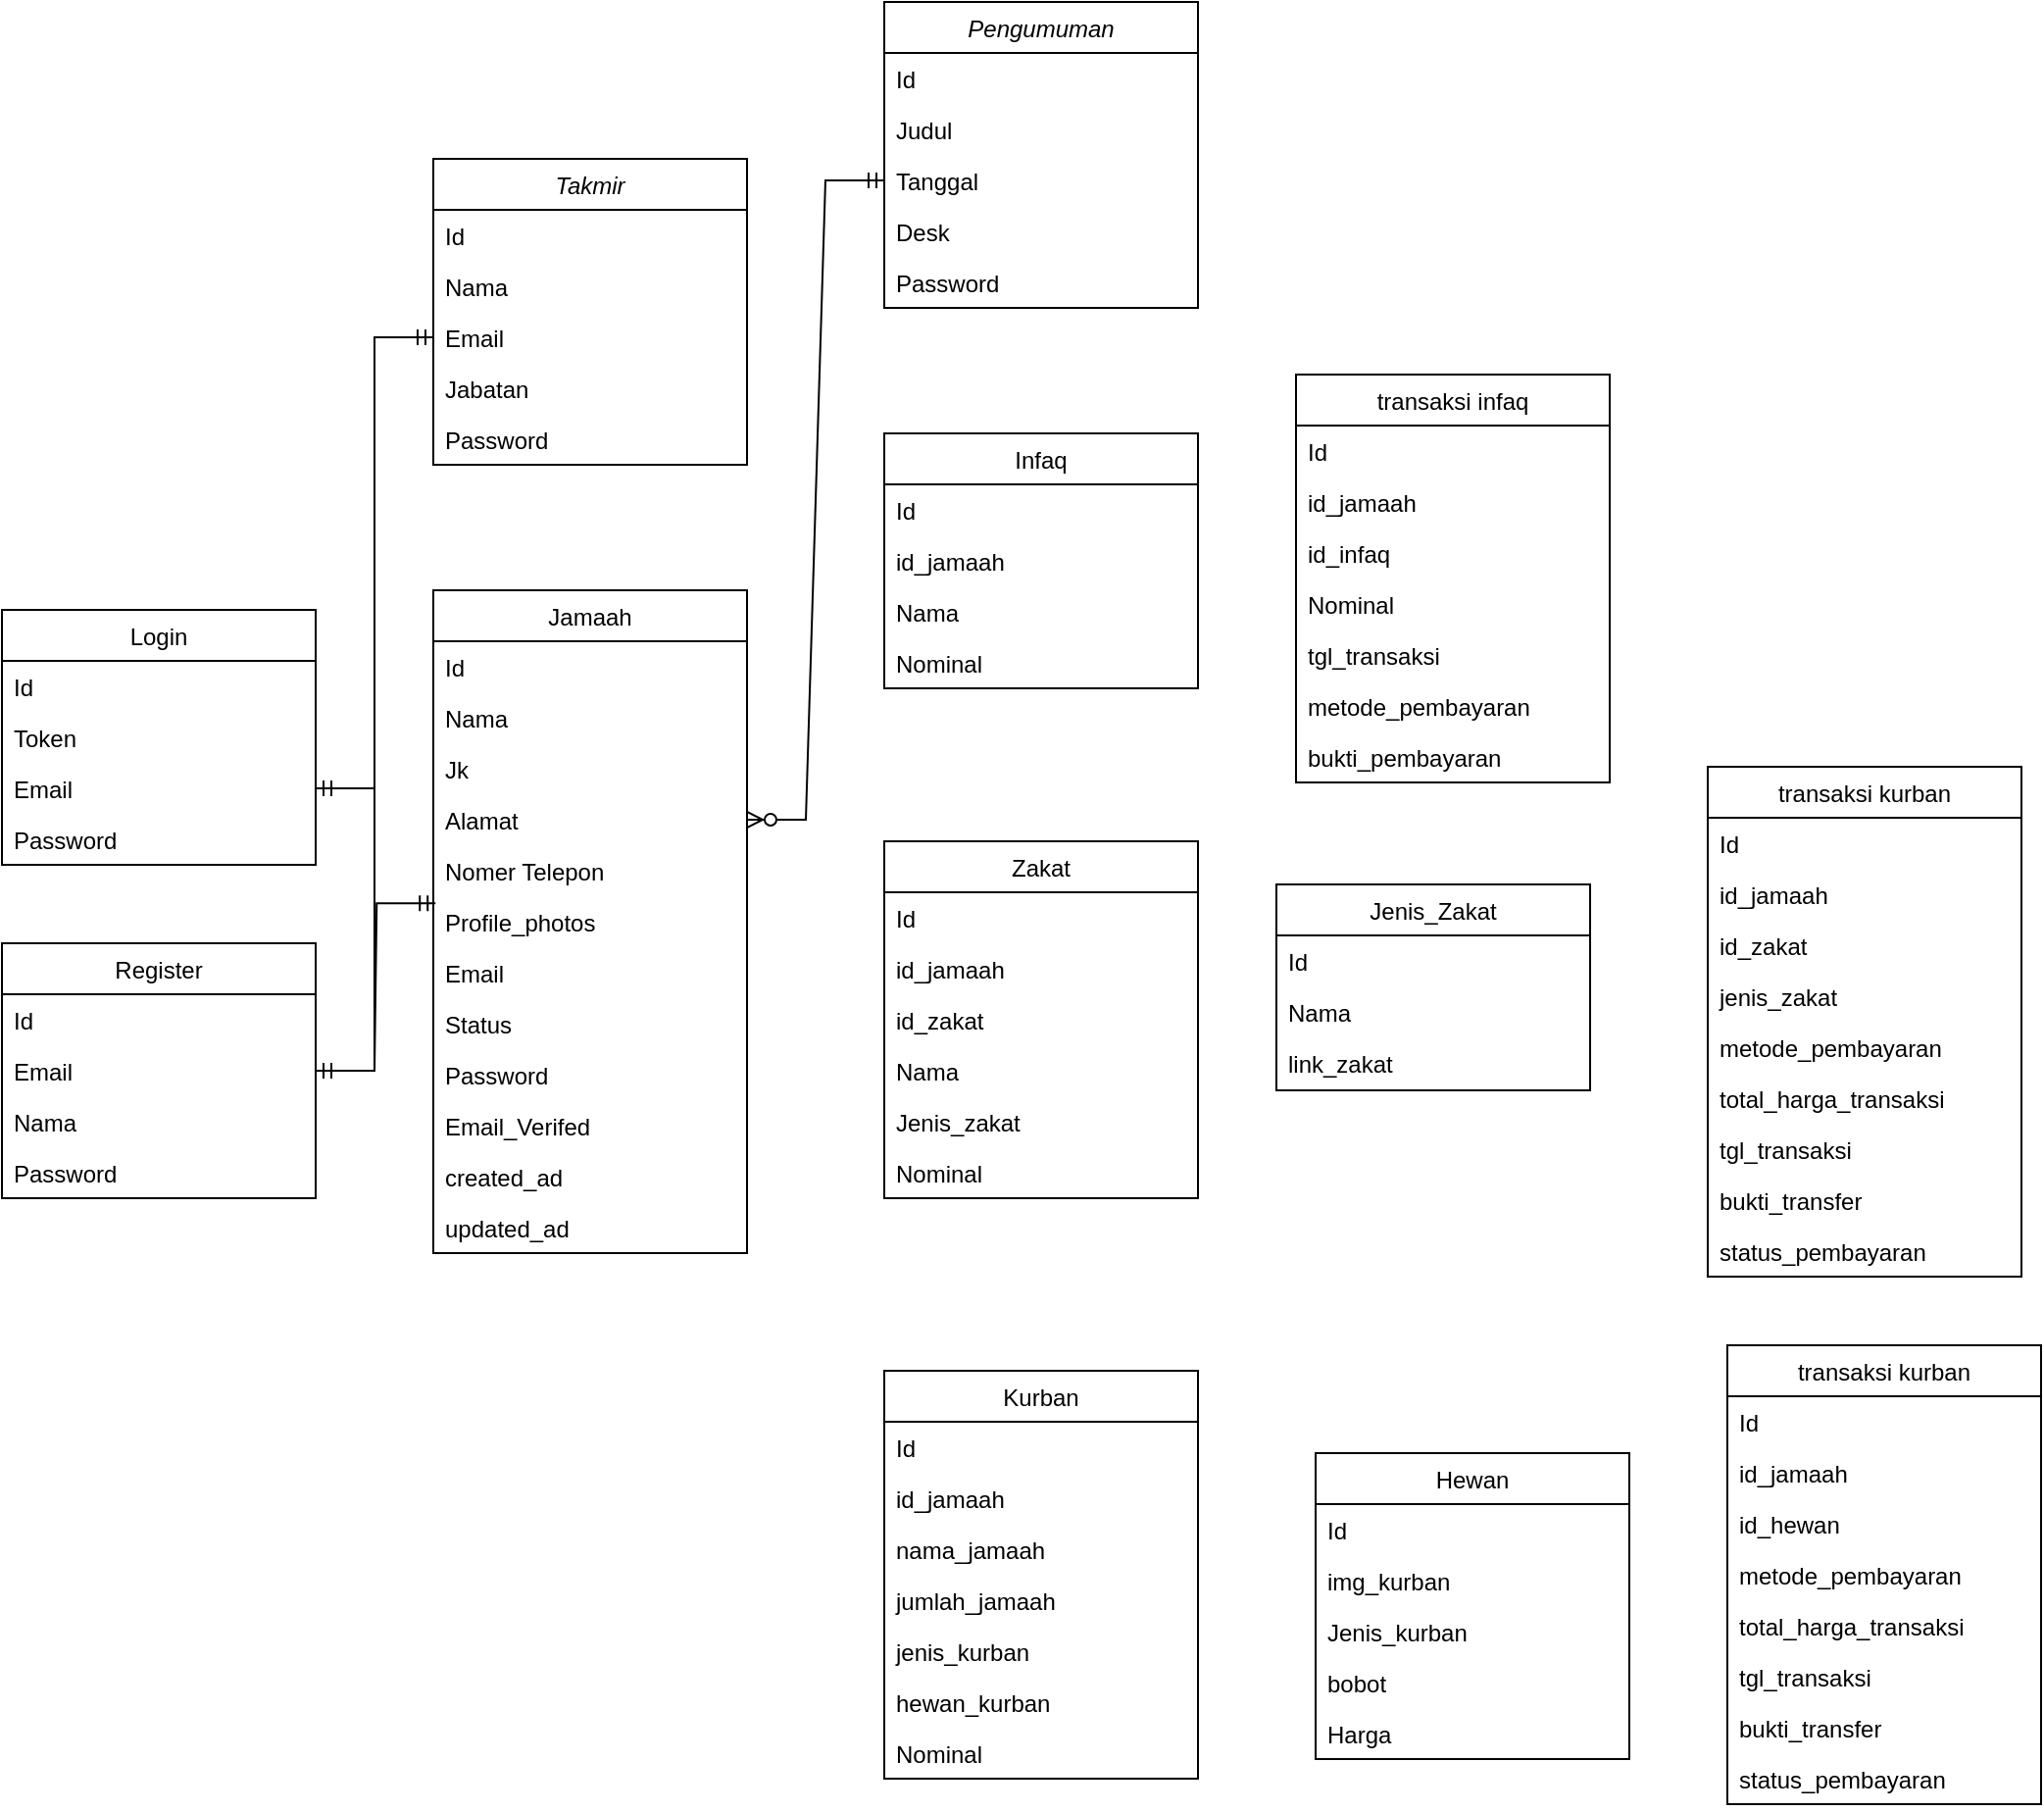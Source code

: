 <mxfile version="22.1.3" type="github">
  <diagram id="C5RBs43oDa-KdzZeNtuy" name="Page-1">
    <mxGraphModel dx="1134" dy="1789" grid="1" gridSize="10" guides="1" tooltips="1" connect="1" arrows="1" fold="1" page="1" pageScale="1" pageWidth="827" pageHeight="1169" math="0" shadow="0">
      <root>
        <mxCell id="WIyWlLk6GJQsqaUBKTNV-0" />
        <mxCell id="WIyWlLk6GJQsqaUBKTNV-1" parent="WIyWlLk6GJQsqaUBKTNV-0" />
        <mxCell id="zkfFHV4jXpPFQw0GAbJ--0" value="Takmir" style="swimlane;fontStyle=2;align=center;verticalAlign=top;childLayout=stackLayout;horizontal=1;startSize=26;horizontalStack=0;resizeParent=1;resizeLast=0;collapsible=1;marginBottom=0;rounded=0;shadow=0;strokeWidth=1;" parent="WIyWlLk6GJQsqaUBKTNV-1" vertex="1">
          <mxGeometry x="250" y="-20" width="160" height="156" as="geometry">
            <mxRectangle x="230" y="140" width="160" height="26" as="alternateBounds" />
          </mxGeometry>
        </mxCell>
        <mxCell id="zkfFHV4jXpPFQw0GAbJ--1" value="Id" style="text;align=left;verticalAlign=top;spacingLeft=4;spacingRight=4;overflow=hidden;rotatable=0;points=[[0,0.5],[1,0.5]];portConstraint=eastwest;" parent="zkfFHV4jXpPFQw0GAbJ--0" vertex="1">
          <mxGeometry y="26" width="160" height="26" as="geometry" />
        </mxCell>
        <mxCell id="zkfFHV4jXpPFQw0GAbJ--2" value="Nama" style="text;align=left;verticalAlign=top;spacingLeft=4;spacingRight=4;overflow=hidden;rotatable=0;points=[[0,0.5],[1,0.5]];portConstraint=eastwest;rounded=0;shadow=0;html=0;" parent="zkfFHV4jXpPFQw0GAbJ--0" vertex="1">
          <mxGeometry y="52" width="160" height="26" as="geometry" />
        </mxCell>
        <mxCell id="zkfFHV4jXpPFQw0GAbJ--3" value="Email" style="text;align=left;verticalAlign=top;spacingLeft=4;spacingRight=4;overflow=hidden;rotatable=0;points=[[0,0.5],[1,0.5]];portConstraint=eastwest;rounded=0;shadow=0;html=0;" parent="zkfFHV4jXpPFQw0GAbJ--0" vertex="1">
          <mxGeometry y="78" width="160" height="26" as="geometry" />
        </mxCell>
        <mxCell id="IEiUYzsJr4Xphvoh2t9h-0" value="Jabatan" style="text;align=left;verticalAlign=top;spacingLeft=4;spacingRight=4;overflow=hidden;rotatable=0;points=[[0,0.5],[1,0.5]];portConstraint=eastwest;rounded=0;shadow=0;html=0;" parent="zkfFHV4jXpPFQw0GAbJ--0" vertex="1">
          <mxGeometry y="104" width="160" height="26" as="geometry" />
        </mxCell>
        <mxCell id="IEiUYzsJr4Xphvoh2t9h-4" value="Password" style="text;align=left;verticalAlign=top;spacingLeft=4;spacingRight=4;overflow=hidden;rotatable=0;points=[[0,0.5],[1,0.5]];portConstraint=eastwest;rounded=0;shadow=0;html=0;" parent="zkfFHV4jXpPFQw0GAbJ--0" vertex="1">
          <mxGeometry y="130" width="160" height="26" as="geometry" />
        </mxCell>
        <mxCell id="zkfFHV4jXpPFQw0GAbJ--6" value="Jamaah" style="swimlane;fontStyle=0;align=center;verticalAlign=top;childLayout=stackLayout;horizontal=1;startSize=26;horizontalStack=0;resizeParent=1;resizeLast=0;collapsible=1;marginBottom=0;rounded=0;shadow=0;strokeWidth=1;" parent="WIyWlLk6GJQsqaUBKTNV-1" vertex="1">
          <mxGeometry x="250" y="200" width="160" height="338" as="geometry">
            <mxRectangle x="130" y="380" width="160" height="26" as="alternateBounds" />
          </mxGeometry>
        </mxCell>
        <mxCell id="zkfFHV4jXpPFQw0GAbJ--7" value="Id" style="text;align=left;verticalAlign=top;spacingLeft=4;spacingRight=4;overflow=hidden;rotatable=0;points=[[0,0.5],[1,0.5]];portConstraint=eastwest;" parent="zkfFHV4jXpPFQw0GAbJ--6" vertex="1">
          <mxGeometry y="26" width="160" height="26" as="geometry" />
        </mxCell>
        <mxCell id="zkfFHV4jXpPFQw0GAbJ--8" value="Nama" style="text;align=left;verticalAlign=top;spacingLeft=4;spacingRight=4;overflow=hidden;rotatable=0;points=[[0,0.5],[1,0.5]];portConstraint=eastwest;rounded=0;shadow=0;html=0;" parent="zkfFHV4jXpPFQw0GAbJ--6" vertex="1">
          <mxGeometry y="52" width="160" height="26" as="geometry" />
        </mxCell>
        <mxCell id="zkfFHV4jXpPFQw0GAbJ--11" value="Jk" style="text;align=left;verticalAlign=top;spacingLeft=4;spacingRight=4;overflow=hidden;rotatable=0;points=[[0,0.5],[1,0.5]];portConstraint=eastwest;" parent="zkfFHV4jXpPFQw0GAbJ--6" vertex="1">
          <mxGeometry y="78" width="160" height="26" as="geometry" />
        </mxCell>
        <mxCell id="IEiUYzsJr4Xphvoh2t9h-1" value="Alamat" style="text;align=left;verticalAlign=top;spacingLeft=4;spacingRight=4;overflow=hidden;rotatable=0;points=[[0,0.5],[1,0.5]];portConstraint=eastwest;" parent="zkfFHV4jXpPFQw0GAbJ--6" vertex="1">
          <mxGeometry y="104" width="160" height="26" as="geometry" />
        </mxCell>
        <mxCell id="IEiUYzsJr4Xphvoh2t9h-5" value="Nomer Telepon" style="text;align=left;verticalAlign=top;spacingLeft=4;spacingRight=4;overflow=hidden;rotatable=0;points=[[0,0.5],[1,0.5]];portConstraint=eastwest;" parent="zkfFHV4jXpPFQw0GAbJ--6" vertex="1">
          <mxGeometry y="130" width="160" height="26" as="geometry" />
        </mxCell>
        <mxCell id="IEiUYzsJr4Xphvoh2t9h-25" value="Profile_photos" style="text;align=left;verticalAlign=top;spacingLeft=4;spacingRight=4;overflow=hidden;rotatable=0;points=[[0,0.5],[1,0.5]];portConstraint=eastwest;" parent="zkfFHV4jXpPFQw0GAbJ--6" vertex="1">
          <mxGeometry y="156" width="160" height="26" as="geometry" />
        </mxCell>
        <mxCell id="IEiUYzsJr4Xphvoh2t9h-2" value="Email" style="text;align=left;verticalAlign=top;spacingLeft=4;spacingRight=4;overflow=hidden;rotatable=0;points=[[0,0.5],[1,0.5]];portConstraint=eastwest;" parent="zkfFHV4jXpPFQw0GAbJ--6" vertex="1">
          <mxGeometry y="182" width="160" height="26" as="geometry" />
        </mxCell>
        <mxCell id="IEiUYzsJr4Xphvoh2t9h-26" value="Status" style="text;align=left;verticalAlign=top;spacingLeft=4;spacingRight=4;overflow=hidden;rotatable=0;points=[[0,0.5],[1,0.5]];portConstraint=eastwest;" parent="zkfFHV4jXpPFQw0GAbJ--6" vertex="1">
          <mxGeometry y="208" width="160" height="26" as="geometry" />
        </mxCell>
        <mxCell id="IEiUYzsJr4Xphvoh2t9h-3" value="Password" style="text;align=left;verticalAlign=top;spacingLeft=4;spacingRight=4;overflow=hidden;rotatable=0;points=[[0,0.5],[1,0.5]];portConstraint=eastwest;" parent="zkfFHV4jXpPFQw0GAbJ--6" vertex="1">
          <mxGeometry y="234" width="160" height="26" as="geometry" />
        </mxCell>
        <mxCell id="IEiUYzsJr4Xphvoh2t9h-27" value="Email_Verifed" style="text;align=left;verticalAlign=top;spacingLeft=4;spacingRight=4;overflow=hidden;rotatable=0;points=[[0,0.5],[1,0.5]];portConstraint=eastwest;" parent="zkfFHV4jXpPFQw0GAbJ--6" vertex="1">
          <mxGeometry y="260" width="160" height="26" as="geometry" />
        </mxCell>
        <mxCell id="IEiUYzsJr4Xphvoh2t9h-24" value="created_ad" style="text;align=left;verticalAlign=top;spacingLeft=4;spacingRight=4;overflow=hidden;rotatable=0;points=[[0,0.5],[1,0.5]];portConstraint=eastwest;" parent="zkfFHV4jXpPFQw0GAbJ--6" vertex="1">
          <mxGeometry y="286" width="160" height="26" as="geometry" />
        </mxCell>
        <mxCell id="IEiUYzsJr4Xphvoh2t9h-23" value="updated_ad" style="text;align=left;verticalAlign=top;spacingLeft=4;spacingRight=4;overflow=hidden;rotatable=0;points=[[0,0.5],[1,0.5]];portConstraint=eastwest;" parent="zkfFHV4jXpPFQw0GAbJ--6" vertex="1">
          <mxGeometry y="312" width="160" height="26" as="geometry" />
        </mxCell>
        <mxCell id="zkfFHV4jXpPFQw0GAbJ--13" value="Infaq" style="swimlane;fontStyle=0;align=center;verticalAlign=top;childLayout=stackLayout;horizontal=1;startSize=26;horizontalStack=0;resizeParent=1;resizeLast=0;collapsible=1;marginBottom=0;rounded=0;shadow=0;strokeWidth=1;" parent="WIyWlLk6GJQsqaUBKTNV-1" vertex="1">
          <mxGeometry x="480" y="120" width="160" height="130" as="geometry">
            <mxRectangle x="340" y="380" width="170" height="26" as="alternateBounds" />
          </mxGeometry>
        </mxCell>
        <mxCell id="zkfFHV4jXpPFQw0GAbJ--14" value="Id" style="text;align=left;verticalAlign=top;spacingLeft=4;spacingRight=4;overflow=hidden;rotatable=0;points=[[0,0.5],[1,0.5]];portConstraint=eastwest;" parent="zkfFHV4jXpPFQw0GAbJ--13" vertex="1">
          <mxGeometry y="26" width="160" height="26" as="geometry" />
        </mxCell>
        <mxCell id="IEiUYzsJr4Xphvoh2t9h-9" value="id_jamaah" style="text;align=left;verticalAlign=top;spacingLeft=4;spacingRight=4;overflow=hidden;rotatable=0;points=[[0,0.5],[1,0.5]];portConstraint=eastwest;" parent="zkfFHV4jXpPFQw0GAbJ--13" vertex="1">
          <mxGeometry y="52" width="160" height="26" as="geometry" />
        </mxCell>
        <mxCell id="IEiUYzsJr4Xphvoh2t9h-7" value="Nama" style="text;align=left;verticalAlign=top;spacingLeft=4;spacingRight=4;overflow=hidden;rotatable=0;points=[[0,0.5],[1,0.5]];portConstraint=eastwest;" parent="zkfFHV4jXpPFQw0GAbJ--13" vertex="1">
          <mxGeometry y="78" width="160" height="26" as="geometry" />
        </mxCell>
        <mxCell id="IEiUYzsJr4Xphvoh2t9h-8" value="Nominal" style="text;align=left;verticalAlign=top;spacingLeft=4;spacingRight=4;overflow=hidden;rotatable=0;points=[[0,0.5],[1,0.5]];portConstraint=eastwest;" parent="zkfFHV4jXpPFQw0GAbJ--13" vertex="1">
          <mxGeometry y="104" width="160" height="26" as="geometry" />
        </mxCell>
        <mxCell id="IEiUYzsJr4Xphvoh2t9h-10" value="Zakat" style="swimlane;fontStyle=0;align=center;verticalAlign=top;childLayout=stackLayout;horizontal=1;startSize=26;horizontalStack=0;resizeParent=1;resizeLast=0;collapsible=1;marginBottom=0;rounded=0;shadow=0;strokeWidth=1;" parent="WIyWlLk6GJQsqaUBKTNV-1" vertex="1">
          <mxGeometry x="480" y="328" width="160" height="182" as="geometry">
            <mxRectangle x="340" y="380" width="170" height="26" as="alternateBounds" />
          </mxGeometry>
        </mxCell>
        <mxCell id="IEiUYzsJr4Xphvoh2t9h-11" value="Id" style="text;align=left;verticalAlign=top;spacingLeft=4;spacingRight=4;overflow=hidden;rotatable=0;points=[[0,0.5],[1,0.5]];portConstraint=eastwest;" parent="IEiUYzsJr4Xphvoh2t9h-10" vertex="1">
          <mxGeometry y="26" width="160" height="26" as="geometry" />
        </mxCell>
        <mxCell id="IEiUYzsJr4Xphvoh2t9h-12" value="id_jamaah" style="text;align=left;verticalAlign=top;spacingLeft=4;spacingRight=4;overflow=hidden;rotatable=0;points=[[0,0.5],[1,0.5]];portConstraint=eastwest;" parent="IEiUYzsJr4Xphvoh2t9h-10" vertex="1">
          <mxGeometry y="52" width="160" height="26" as="geometry" />
        </mxCell>
        <mxCell id="IEiUYzsJr4Xphvoh2t9h-15" value="id_zakat" style="text;align=left;verticalAlign=top;spacingLeft=4;spacingRight=4;overflow=hidden;rotatable=0;points=[[0,0.5],[1,0.5]];portConstraint=eastwest;" parent="IEiUYzsJr4Xphvoh2t9h-10" vertex="1">
          <mxGeometry y="78" width="160" height="26" as="geometry" />
        </mxCell>
        <mxCell id="IEiUYzsJr4Xphvoh2t9h-13" value="Nama" style="text;align=left;verticalAlign=top;spacingLeft=4;spacingRight=4;overflow=hidden;rotatable=0;points=[[0,0.5],[1,0.5]];portConstraint=eastwest;" parent="IEiUYzsJr4Xphvoh2t9h-10" vertex="1">
          <mxGeometry y="104" width="160" height="26" as="geometry" />
        </mxCell>
        <mxCell id="IEiUYzsJr4Xphvoh2t9h-16" value="Jenis_zakat" style="text;align=left;verticalAlign=top;spacingLeft=4;spacingRight=4;overflow=hidden;rotatable=0;points=[[0,0.5],[1,0.5]];portConstraint=eastwest;" parent="IEiUYzsJr4Xphvoh2t9h-10" vertex="1">
          <mxGeometry y="130" width="160" height="26" as="geometry" />
        </mxCell>
        <mxCell id="IEiUYzsJr4Xphvoh2t9h-14" value="Nominal" style="text;align=left;verticalAlign=top;spacingLeft=4;spacingRight=4;overflow=hidden;rotatable=0;points=[[0,0.5],[1,0.5]];portConstraint=eastwest;" parent="IEiUYzsJr4Xphvoh2t9h-10" vertex="1">
          <mxGeometry y="156" width="160" height="26" as="geometry" />
        </mxCell>
        <mxCell id="IEiUYzsJr4Xphvoh2t9h-17" value="Login" style="swimlane;fontStyle=0;align=center;verticalAlign=top;childLayout=stackLayout;horizontal=1;startSize=26;horizontalStack=0;resizeParent=1;resizeLast=0;collapsible=1;marginBottom=0;rounded=0;shadow=0;strokeWidth=1;" parent="WIyWlLk6GJQsqaUBKTNV-1" vertex="1">
          <mxGeometry x="30" y="210" width="160" height="130" as="geometry">
            <mxRectangle x="340" y="380" width="170" height="26" as="alternateBounds" />
          </mxGeometry>
        </mxCell>
        <mxCell id="IEiUYzsJr4Xphvoh2t9h-18" value="Id" style="text;align=left;verticalAlign=top;spacingLeft=4;spacingRight=4;overflow=hidden;rotatable=0;points=[[0,0.5],[1,0.5]];portConstraint=eastwest;" parent="IEiUYzsJr4Xphvoh2t9h-17" vertex="1">
          <mxGeometry y="26" width="160" height="26" as="geometry" />
        </mxCell>
        <mxCell id="IEiUYzsJr4Xphvoh2t9h-20" value="Token" style="text;align=left;verticalAlign=top;spacingLeft=4;spacingRight=4;overflow=hidden;rotatable=0;points=[[0,0.5],[1,0.5]];portConstraint=eastwest;" parent="IEiUYzsJr4Xphvoh2t9h-17" vertex="1">
          <mxGeometry y="52" width="160" height="26" as="geometry" />
        </mxCell>
        <mxCell id="IEiUYzsJr4Xphvoh2t9h-21" value="Email" style="text;align=left;verticalAlign=top;spacingLeft=4;spacingRight=4;overflow=hidden;rotatable=0;points=[[0,0.5],[1,0.5]];portConstraint=eastwest;" parent="IEiUYzsJr4Xphvoh2t9h-17" vertex="1">
          <mxGeometry y="78" width="160" height="26" as="geometry" />
        </mxCell>
        <mxCell id="IEiUYzsJr4Xphvoh2t9h-22" value="Password" style="text;align=left;verticalAlign=top;spacingLeft=4;spacingRight=4;overflow=hidden;rotatable=0;points=[[0,0.5],[1,0.5]];portConstraint=eastwest;" parent="IEiUYzsJr4Xphvoh2t9h-17" vertex="1">
          <mxGeometry y="104" width="160" height="26" as="geometry" />
        </mxCell>
        <mxCell id="IEiUYzsJr4Xphvoh2t9h-28" value="Register" style="swimlane;fontStyle=0;align=center;verticalAlign=top;childLayout=stackLayout;horizontal=1;startSize=26;horizontalStack=0;resizeParent=1;resizeLast=0;collapsible=1;marginBottom=0;rounded=0;shadow=0;strokeWidth=1;" parent="WIyWlLk6GJQsqaUBKTNV-1" vertex="1">
          <mxGeometry x="30" y="380" width="160" height="130" as="geometry">
            <mxRectangle x="340" y="380" width="170" height="26" as="alternateBounds" />
          </mxGeometry>
        </mxCell>
        <mxCell id="IEiUYzsJr4Xphvoh2t9h-29" value="Id" style="text;align=left;verticalAlign=top;spacingLeft=4;spacingRight=4;overflow=hidden;rotatable=0;points=[[0,0.5],[1,0.5]];portConstraint=eastwest;" parent="IEiUYzsJr4Xphvoh2t9h-28" vertex="1">
          <mxGeometry y="26" width="160" height="26" as="geometry" />
        </mxCell>
        <mxCell id="IEiUYzsJr4Xphvoh2t9h-30" value="Email" style="text;align=left;verticalAlign=top;spacingLeft=4;spacingRight=4;overflow=hidden;rotatable=0;points=[[0,0.5],[1,0.5]];portConstraint=eastwest;" parent="IEiUYzsJr4Xphvoh2t9h-28" vertex="1">
          <mxGeometry y="52" width="160" height="26" as="geometry" />
        </mxCell>
        <mxCell id="IEiUYzsJr4Xphvoh2t9h-31" value="Nama" style="text;align=left;verticalAlign=top;spacingLeft=4;spacingRight=4;overflow=hidden;rotatable=0;points=[[0,0.5],[1,0.5]];portConstraint=eastwest;" parent="IEiUYzsJr4Xphvoh2t9h-28" vertex="1">
          <mxGeometry y="78" width="160" height="26" as="geometry" />
        </mxCell>
        <mxCell id="IEiUYzsJr4Xphvoh2t9h-32" value="Password" style="text;align=left;verticalAlign=top;spacingLeft=4;spacingRight=4;overflow=hidden;rotatable=0;points=[[0,0.5],[1,0.5]];portConstraint=eastwest;" parent="IEiUYzsJr4Xphvoh2t9h-28" vertex="1">
          <mxGeometry y="104" width="160" height="26" as="geometry" />
        </mxCell>
        <mxCell id="IEiUYzsJr4Xphvoh2t9h-33" value="Jenis_Zakat" style="swimlane;fontStyle=0;align=center;verticalAlign=top;childLayout=stackLayout;horizontal=1;startSize=26;horizontalStack=0;resizeParent=1;resizeLast=0;collapsible=1;marginBottom=0;rounded=0;shadow=0;strokeWidth=1;" parent="WIyWlLk6GJQsqaUBKTNV-1" vertex="1">
          <mxGeometry x="680" y="350" width="160" height="105" as="geometry">
            <mxRectangle x="340" y="380" width="170" height="26" as="alternateBounds" />
          </mxGeometry>
        </mxCell>
        <mxCell id="IEiUYzsJr4Xphvoh2t9h-34" value="Id" style="text;align=left;verticalAlign=top;spacingLeft=4;spacingRight=4;overflow=hidden;rotatable=0;points=[[0,0.5],[1,0.5]];portConstraint=eastwest;" parent="IEiUYzsJr4Xphvoh2t9h-33" vertex="1">
          <mxGeometry y="26" width="160" height="26" as="geometry" />
        </mxCell>
        <mxCell id="IEiUYzsJr4Xphvoh2t9h-37" value="Nama" style="text;align=left;verticalAlign=top;spacingLeft=4;spacingRight=4;overflow=hidden;rotatable=0;points=[[0,0.5],[1,0.5]];portConstraint=eastwest;" parent="IEiUYzsJr4Xphvoh2t9h-33" vertex="1">
          <mxGeometry y="52" width="160" height="26" as="geometry" />
        </mxCell>
        <mxCell id="IEiUYzsJr4Xphvoh2t9h-38" value="link_zakat" style="text;align=left;verticalAlign=top;spacingLeft=4;spacingRight=4;overflow=hidden;rotatable=0;points=[[0,0.5],[1,0.5]];portConstraint=eastwest;" parent="IEiUYzsJr4Xphvoh2t9h-33" vertex="1">
          <mxGeometry y="78" width="160" height="26" as="geometry" />
        </mxCell>
        <mxCell id="IEiUYzsJr4Xphvoh2t9h-40" value="Kurban&#xa;" style="swimlane;fontStyle=0;align=center;verticalAlign=top;childLayout=stackLayout;horizontal=1;startSize=26;horizontalStack=0;resizeParent=1;resizeLast=0;collapsible=1;marginBottom=0;rounded=0;shadow=0;strokeWidth=1;" parent="WIyWlLk6GJQsqaUBKTNV-1" vertex="1">
          <mxGeometry x="480" y="598" width="160" height="208" as="geometry">
            <mxRectangle x="340" y="380" width="170" height="26" as="alternateBounds" />
          </mxGeometry>
        </mxCell>
        <mxCell id="IEiUYzsJr4Xphvoh2t9h-41" value="Id" style="text;align=left;verticalAlign=top;spacingLeft=4;spacingRight=4;overflow=hidden;rotatable=0;points=[[0,0.5],[1,0.5]];portConstraint=eastwest;" parent="IEiUYzsJr4Xphvoh2t9h-40" vertex="1">
          <mxGeometry y="26" width="160" height="26" as="geometry" />
        </mxCell>
        <mxCell id="IEiUYzsJr4Xphvoh2t9h-42" value="id_jamaah" style="text;align=left;verticalAlign=top;spacingLeft=4;spacingRight=4;overflow=hidden;rotatable=0;points=[[0,0.5],[1,0.5]];portConstraint=eastwest;" parent="IEiUYzsJr4Xphvoh2t9h-40" vertex="1">
          <mxGeometry y="52" width="160" height="26" as="geometry" />
        </mxCell>
        <mxCell id="9MKhEtc_N4q0ZVlKwMZ0-0" value="nama_jamaah" style="text;align=left;verticalAlign=top;spacingLeft=4;spacingRight=4;overflow=hidden;rotatable=0;points=[[0,0.5],[1,0.5]];portConstraint=eastwest;" parent="IEiUYzsJr4Xphvoh2t9h-40" vertex="1">
          <mxGeometry y="78" width="160" height="26" as="geometry" />
        </mxCell>
        <mxCell id="9MKhEtc_N4q0ZVlKwMZ0-1" value="jumlah_jamaah&#xa;&#xa;" style="text;align=left;verticalAlign=top;spacingLeft=4;spacingRight=4;overflow=hidden;rotatable=0;points=[[0,0.5],[1,0.5]];portConstraint=eastwest;" parent="IEiUYzsJr4Xphvoh2t9h-40" vertex="1">
          <mxGeometry y="104" width="160" height="26" as="geometry" />
        </mxCell>
        <mxCell id="IEiUYzsJr4Xphvoh2t9h-43" value="jenis_kurban" style="text;align=left;verticalAlign=top;spacingLeft=4;spacingRight=4;overflow=hidden;rotatable=0;points=[[0,0.5],[1,0.5]];portConstraint=eastwest;" parent="IEiUYzsJr4Xphvoh2t9h-40" vertex="1">
          <mxGeometry y="130" width="160" height="26" as="geometry" />
        </mxCell>
        <mxCell id="IEiUYzsJr4Xphvoh2t9h-44" value="hewan_kurban" style="text;align=left;verticalAlign=top;spacingLeft=4;spacingRight=4;overflow=hidden;rotatable=0;points=[[0,0.5],[1,0.5]];portConstraint=eastwest;" parent="IEiUYzsJr4Xphvoh2t9h-40" vertex="1">
          <mxGeometry y="156" width="160" height="26" as="geometry" />
        </mxCell>
        <mxCell id="IEiUYzsJr4Xphvoh2t9h-45" value="Nominal" style="text;align=left;verticalAlign=top;spacingLeft=4;spacingRight=4;overflow=hidden;rotatable=0;points=[[0,0.5],[1,0.5]];portConstraint=eastwest;" parent="IEiUYzsJr4Xphvoh2t9h-40" vertex="1">
          <mxGeometry y="182" width="160" height="26" as="geometry" />
        </mxCell>
        <mxCell id="IEiUYzsJr4Xphvoh2t9h-54" value="Pengumuman" style="swimlane;fontStyle=2;align=center;verticalAlign=top;childLayout=stackLayout;horizontal=1;startSize=26;horizontalStack=0;resizeParent=1;resizeLast=0;collapsible=1;marginBottom=0;rounded=0;shadow=0;strokeWidth=1;" parent="WIyWlLk6GJQsqaUBKTNV-1" vertex="1">
          <mxGeometry x="480" y="-100" width="160" height="156" as="geometry">
            <mxRectangle x="230" y="140" width="160" height="26" as="alternateBounds" />
          </mxGeometry>
        </mxCell>
        <mxCell id="IEiUYzsJr4Xphvoh2t9h-55" value="Id" style="text;align=left;verticalAlign=top;spacingLeft=4;spacingRight=4;overflow=hidden;rotatable=0;points=[[0,0.5],[1,0.5]];portConstraint=eastwest;" parent="IEiUYzsJr4Xphvoh2t9h-54" vertex="1">
          <mxGeometry y="26" width="160" height="26" as="geometry" />
        </mxCell>
        <mxCell id="IEiUYzsJr4Xphvoh2t9h-56" value="Judul" style="text;align=left;verticalAlign=top;spacingLeft=4;spacingRight=4;overflow=hidden;rotatable=0;points=[[0,0.5],[1,0.5]];portConstraint=eastwest;rounded=0;shadow=0;html=0;" parent="IEiUYzsJr4Xphvoh2t9h-54" vertex="1">
          <mxGeometry y="52" width="160" height="26" as="geometry" />
        </mxCell>
        <mxCell id="IEiUYzsJr4Xphvoh2t9h-57" value="Tanggal&#xa;" style="text;align=left;verticalAlign=top;spacingLeft=4;spacingRight=4;overflow=hidden;rotatable=0;points=[[0,0.5],[1,0.5]];portConstraint=eastwest;rounded=0;shadow=0;html=0;" parent="IEiUYzsJr4Xphvoh2t9h-54" vertex="1">
          <mxGeometry y="78" width="160" height="26" as="geometry" />
        </mxCell>
        <mxCell id="IEiUYzsJr4Xphvoh2t9h-58" value="Desk" style="text;align=left;verticalAlign=top;spacingLeft=4;spacingRight=4;overflow=hidden;rotatable=0;points=[[0,0.5],[1,0.5]];portConstraint=eastwest;rounded=0;shadow=0;html=0;" parent="IEiUYzsJr4Xphvoh2t9h-54" vertex="1">
          <mxGeometry y="104" width="160" height="26" as="geometry" />
        </mxCell>
        <mxCell id="IEiUYzsJr4Xphvoh2t9h-59" value="Password" style="text;align=left;verticalAlign=top;spacingLeft=4;spacingRight=4;overflow=hidden;rotatable=0;points=[[0,0.5],[1,0.5]];portConstraint=eastwest;rounded=0;shadow=0;html=0;" parent="IEiUYzsJr4Xphvoh2t9h-54" vertex="1">
          <mxGeometry y="130" width="160" height="26" as="geometry" />
        </mxCell>
        <mxCell id="1JYT7q83hcso8mYHsDBU-0" value="Hewan" style="swimlane;fontStyle=0;align=center;verticalAlign=top;childLayout=stackLayout;horizontal=1;startSize=26;horizontalStack=0;resizeParent=1;resizeLast=0;collapsible=1;marginBottom=0;rounded=0;shadow=0;strokeWidth=1;" vertex="1" parent="WIyWlLk6GJQsqaUBKTNV-1">
          <mxGeometry x="700" y="640" width="160" height="156" as="geometry">
            <mxRectangle x="340" y="380" width="170" height="26" as="alternateBounds" />
          </mxGeometry>
        </mxCell>
        <mxCell id="1JYT7q83hcso8mYHsDBU-1" value="Id" style="text;align=left;verticalAlign=top;spacingLeft=4;spacingRight=4;overflow=hidden;rotatable=0;points=[[0,0.5],[1,0.5]];portConstraint=eastwest;" vertex="1" parent="1JYT7q83hcso8mYHsDBU-0">
          <mxGeometry y="26" width="160" height="26" as="geometry" />
        </mxCell>
        <mxCell id="1JYT7q83hcso8mYHsDBU-5" value="img_kurban" style="text;align=left;verticalAlign=top;spacingLeft=4;spacingRight=4;overflow=hidden;rotatable=0;points=[[0,0.5],[1,0.5]];portConstraint=eastwest;" vertex="1" parent="1JYT7q83hcso8mYHsDBU-0">
          <mxGeometry y="52" width="160" height="26" as="geometry" />
        </mxCell>
        <mxCell id="1JYT7q83hcso8mYHsDBU-2" value="Jenis_kurban" style="text;align=left;verticalAlign=top;spacingLeft=4;spacingRight=4;overflow=hidden;rotatable=0;points=[[0,0.5],[1,0.5]];portConstraint=eastwest;" vertex="1" parent="1JYT7q83hcso8mYHsDBU-0">
          <mxGeometry y="78" width="160" height="26" as="geometry" />
        </mxCell>
        <mxCell id="1JYT7q83hcso8mYHsDBU-3" value="bobot" style="text;align=left;verticalAlign=top;spacingLeft=4;spacingRight=4;overflow=hidden;rotatable=0;points=[[0,0.5],[1,0.5]];portConstraint=eastwest;" vertex="1" parent="1JYT7q83hcso8mYHsDBU-0">
          <mxGeometry y="104" width="160" height="26" as="geometry" />
        </mxCell>
        <mxCell id="1JYT7q83hcso8mYHsDBU-4" value="Harga" style="text;align=left;verticalAlign=top;spacingLeft=4;spacingRight=4;overflow=hidden;rotatable=0;points=[[0,0.5],[1,0.5]];portConstraint=eastwest;" vertex="1" parent="1JYT7q83hcso8mYHsDBU-0">
          <mxGeometry y="130" width="160" height="26" as="geometry" />
        </mxCell>
        <mxCell id="1JYT7q83hcso8mYHsDBU-6" value="transaksi kurban" style="swimlane;fontStyle=0;align=center;verticalAlign=top;childLayout=stackLayout;horizontal=1;startSize=26;horizontalStack=0;resizeParent=1;resizeLast=0;collapsible=1;marginBottom=0;rounded=0;shadow=0;strokeWidth=1;" vertex="1" parent="WIyWlLk6GJQsqaUBKTNV-1">
          <mxGeometry x="910" y="585" width="160" height="234" as="geometry">
            <mxRectangle x="340" y="380" width="170" height="26" as="alternateBounds" />
          </mxGeometry>
        </mxCell>
        <mxCell id="1JYT7q83hcso8mYHsDBU-7" value="Id" style="text;align=left;verticalAlign=top;spacingLeft=4;spacingRight=4;overflow=hidden;rotatable=0;points=[[0,0.5],[1,0.5]];portConstraint=eastwest;" vertex="1" parent="1JYT7q83hcso8mYHsDBU-6">
          <mxGeometry y="26" width="160" height="26" as="geometry" />
        </mxCell>
        <mxCell id="1JYT7q83hcso8mYHsDBU-8" value="id_jamaah" style="text;align=left;verticalAlign=top;spacingLeft=4;spacingRight=4;overflow=hidden;rotatable=0;points=[[0,0.5],[1,0.5]];portConstraint=eastwest;" vertex="1" parent="1JYT7q83hcso8mYHsDBU-6">
          <mxGeometry y="52" width="160" height="26" as="geometry" />
        </mxCell>
        <mxCell id="1JYT7q83hcso8mYHsDBU-9" value="id_hewan" style="text;align=left;verticalAlign=top;spacingLeft=4;spacingRight=4;overflow=hidden;rotatable=0;points=[[0,0.5],[1,0.5]];portConstraint=eastwest;" vertex="1" parent="1JYT7q83hcso8mYHsDBU-6">
          <mxGeometry y="78" width="160" height="26" as="geometry" />
        </mxCell>
        <mxCell id="1JYT7q83hcso8mYHsDBU-13" value="metode_pembayaran" style="text;align=left;verticalAlign=top;spacingLeft=4;spacingRight=4;overflow=hidden;rotatable=0;points=[[0,0.5],[1,0.5]];portConstraint=eastwest;" vertex="1" parent="1JYT7q83hcso8mYHsDBU-6">
          <mxGeometry y="104" width="160" height="26" as="geometry" />
        </mxCell>
        <mxCell id="1JYT7q83hcso8mYHsDBU-10" value="total_harga_transaksi" style="text;align=left;verticalAlign=top;spacingLeft=4;spacingRight=4;overflow=hidden;rotatable=0;points=[[0,0.5],[1,0.5]];portConstraint=eastwest;" vertex="1" parent="1JYT7q83hcso8mYHsDBU-6">
          <mxGeometry y="130" width="160" height="26" as="geometry" />
        </mxCell>
        <mxCell id="1JYT7q83hcso8mYHsDBU-11" value="tgl_transaksi&#xa;" style="text;align=left;verticalAlign=top;spacingLeft=4;spacingRight=4;overflow=hidden;rotatable=0;points=[[0,0.5],[1,0.5]];portConstraint=eastwest;" vertex="1" parent="1JYT7q83hcso8mYHsDBU-6">
          <mxGeometry y="156" width="160" height="26" as="geometry" />
        </mxCell>
        <mxCell id="1JYT7q83hcso8mYHsDBU-12" value="bukti_transfer&#xa;" style="text;align=left;verticalAlign=top;spacingLeft=4;spacingRight=4;overflow=hidden;rotatable=0;points=[[0,0.5],[1,0.5]];portConstraint=eastwest;" vertex="1" parent="1JYT7q83hcso8mYHsDBU-6">
          <mxGeometry y="182" width="160" height="26" as="geometry" />
        </mxCell>
        <mxCell id="1JYT7q83hcso8mYHsDBU-14" value="status_pembayaran&#xa;" style="text;align=left;verticalAlign=top;spacingLeft=4;spacingRight=4;overflow=hidden;rotatable=0;points=[[0,0.5],[1,0.5]];portConstraint=eastwest;" vertex="1" parent="1JYT7q83hcso8mYHsDBU-6">
          <mxGeometry y="208" width="160" height="26" as="geometry" />
        </mxCell>
        <mxCell id="1JYT7q83hcso8mYHsDBU-15" value="transaksi kurban" style="swimlane;fontStyle=0;align=center;verticalAlign=top;childLayout=stackLayout;horizontal=1;startSize=26;horizontalStack=0;resizeParent=1;resizeLast=0;collapsible=1;marginBottom=0;rounded=0;shadow=0;strokeWidth=1;" vertex="1" parent="WIyWlLk6GJQsqaUBKTNV-1">
          <mxGeometry x="900" y="290" width="160" height="260" as="geometry">
            <mxRectangle x="340" y="380" width="170" height="26" as="alternateBounds" />
          </mxGeometry>
        </mxCell>
        <mxCell id="1JYT7q83hcso8mYHsDBU-16" value="Id" style="text;align=left;verticalAlign=top;spacingLeft=4;spacingRight=4;overflow=hidden;rotatable=0;points=[[0,0.5],[1,0.5]];portConstraint=eastwest;" vertex="1" parent="1JYT7q83hcso8mYHsDBU-15">
          <mxGeometry y="26" width="160" height="26" as="geometry" />
        </mxCell>
        <mxCell id="1JYT7q83hcso8mYHsDBU-17" value="id_jamaah" style="text;align=left;verticalAlign=top;spacingLeft=4;spacingRight=4;overflow=hidden;rotatable=0;points=[[0,0.5],[1,0.5]];portConstraint=eastwest;" vertex="1" parent="1JYT7q83hcso8mYHsDBU-15">
          <mxGeometry y="52" width="160" height="26" as="geometry" />
        </mxCell>
        <mxCell id="1JYT7q83hcso8mYHsDBU-18" value="id_zakat" style="text;align=left;verticalAlign=top;spacingLeft=4;spacingRight=4;overflow=hidden;rotatable=0;points=[[0,0.5],[1,0.5]];portConstraint=eastwest;" vertex="1" parent="1JYT7q83hcso8mYHsDBU-15">
          <mxGeometry y="78" width="160" height="26" as="geometry" />
        </mxCell>
        <mxCell id="1JYT7q83hcso8mYHsDBU-24" value="jenis_zakat" style="text;align=left;verticalAlign=top;spacingLeft=4;spacingRight=4;overflow=hidden;rotatable=0;points=[[0,0.5],[1,0.5]];portConstraint=eastwest;" vertex="1" parent="1JYT7q83hcso8mYHsDBU-15">
          <mxGeometry y="104" width="160" height="26" as="geometry" />
        </mxCell>
        <mxCell id="1JYT7q83hcso8mYHsDBU-19" value="metode_pembayaran" style="text;align=left;verticalAlign=top;spacingLeft=4;spacingRight=4;overflow=hidden;rotatable=0;points=[[0,0.5],[1,0.5]];portConstraint=eastwest;" vertex="1" parent="1JYT7q83hcso8mYHsDBU-15">
          <mxGeometry y="130" width="160" height="26" as="geometry" />
        </mxCell>
        <mxCell id="1JYT7q83hcso8mYHsDBU-20" value="total_harga_transaksi" style="text;align=left;verticalAlign=top;spacingLeft=4;spacingRight=4;overflow=hidden;rotatable=0;points=[[0,0.5],[1,0.5]];portConstraint=eastwest;" vertex="1" parent="1JYT7q83hcso8mYHsDBU-15">
          <mxGeometry y="156" width="160" height="26" as="geometry" />
        </mxCell>
        <mxCell id="1JYT7q83hcso8mYHsDBU-21" value="tgl_transaksi&#xa;" style="text;align=left;verticalAlign=top;spacingLeft=4;spacingRight=4;overflow=hidden;rotatable=0;points=[[0,0.5],[1,0.5]];portConstraint=eastwest;" vertex="1" parent="1JYT7q83hcso8mYHsDBU-15">
          <mxGeometry y="182" width="160" height="26" as="geometry" />
        </mxCell>
        <mxCell id="1JYT7q83hcso8mYHsDBU-22" value="bukti_transfer&#xa;" style="text;align=left;verticalAlign=top;spacingLeft=4;spacingRight=4;overflow=hidden;rotatable=0;points=[[0,0.5],[1,0.5]];portConstraint=eastwest;" vertex="1" parent="1JYT7q83hcso8mYHsDBU-15">
          <mxGeometry y="208" width="160" height="26" as="geometry" />
        </mxCell>
        <mxCell id="1JYT7q83hcso8mYHsDBU-23" value="status_pembayaran&#xa;" style="text;align=left;verticalAlign=top;spacingLeft=4;spacingRight=4;overflow=hidden;rotatable=0;points=[[0,0.5],[1,0.5]];portConstraint=eastwest;" vertex="1" parent="1JYT7q83hcso8mYHsDBU-15">
          <mxGeometry y="234" width="160" height="26" as="geometry" />
        </mxCell>
        <mxCell id="1JYT7q83hcso8mYHsDBU-26" value="" style="edgeStyle=entityRelationEdgeStyle;fontSize=12;html=1;endArrow=ERmandOne;startArrow=ERmandOne;rounded=0;exitX=1;exitY=0.5;exitDx=0;exitDy=0;entryX=0.007;entryY=0.141;entryDx=0;entryDy=0;entryPerimeter=0;" edge="1" parent="WIyWlLk6GJQsqaUBKTNV-1" source="IEiUYzsJr4Xphvoh2t9h-30" target="IEiUYzsJr4Xphvoh2t9h-25">
          <mxGeometry width="100" height="100" relative="1" as="geometry">
            <mxPoint x="190" y="460" as="sourcePoint" />
            <mxPoint x="290" y="360" as="targetPoint" />
          </mxGeometry>
        </mxCell>
        <mxCell id="1JYT7q83hcso8mYHsDBU-27" value="" style="edgeStyle=entityRelationEdgeStyle;fontSize=12;html=1;endArrow=ERmandOne;startArrow=ERmandOne;rounded=0;exitX=1;exitY=0.5;exitDx=0;exitDy=0;entryX=1;entryY=0.5;entryDx=0;entryDy=0;" edge="1" parent="WIyWlLk6GJQsqaUBKTNV-1" source="IEiUYzsJr4Xphvoh2t9h-21" target="IEiUYzsJr4Xphvoh2t9h-30">
          <mxGeometry width="100" height="100" relative="1" as="geometry">
            <mxPoint x="200" y="455" as="sourcePoint" />
            <mxPoint x="261" y="370" as="targetPoint" />
          </mxGeometry>
        </mxCell>
        <mxCell id="1JYT7q83hcso8mYHsDBU-28" value="" style="edgeStyle=entityRelationEdgeStyle;fontSize=12;html=1;endArrow=ERmandOne;startArrow=ERmandOne;rounded=0;entryX=1;entryY=0.5;entryDx=0;entryDy=0;" edge="1" parent="WIyWlLk6GJQsqaUBKTNV-1" source="zkfFHV4jXpPFQw0GAbJ--3" target="IEiUYzsJr4Xphvoh2t9h-21">
          <mxGeometry width="100" height="100" relative="1" as="geometry">
            <mxPoint x="190" y="20" as="sourcePoint" />
            <mxPoint x="190" y="164" as="targetPoint" />
            <Array as="points">
              <mxPoint x="140" y="70" />
              <mxPoint x="260" y="70" />
            </Array>
          </mxGeometry>
        </mxCell>
        <mxCell id="1JYT7q83hcso8mYHsDBU-29" value="" style="edgeStyle=entityRelationEdgeStyle;fontSize=12;html=1;endArrow=ERzeroToMany;startArrow=ERmandOne;rounded=0;entryX=1;entryY=0.5;entryDx=0;entryDy=0;exitX=0;exitY=0.5;exitDx=0;exitDy=0;" edge="1" parent="WIyWlLk6GJQsqaUBKTNV-1" source="IEiUYzsJr4Xphvoh2t9h-57" target="IEiUYzsJr4Xphvoh2t9h-1">
          <mxGeometry width="100" height="100" relative="1" as="geometry">
            <mxPoint x="50" y="170" as="sourcePoint" />
            <mxPoint x="150" y="70" as="targetPoint" />
          </mxGeometry>
        </mxCell>
        <mxCell id="1JYT7q83hcso8mYHsDBU-31" value="transaksi infaq" style="swimlane;fontStyle=0;align=center;verticalAlign=top;childLayout=stackLayout;horizontal=1;startSize=26;horizontalStack=0;resizeParent=1;resizeLast=0;collapsible=1;marginBottom=0;rounded=0;shadow=0;strokeWidth=1;" vertex="1" parent="WIyWlLk6GJQsqaUBKTNV-1">
          <mxGeometry x="690" y="90" width="160" height="208" as="geometry">
            <mxRectangle x="340" y="380" width="170" height="26" as="alternateBounds" />
          </mxGeometry>
        </mxCell>
        <mxCell id="1JYT7q83hcso8mYHsDBU-32" value="Id" style="text;align=left;verticalAlign=top;spacingLeft=4;spacingRight=4;overflow=hidden;rotatable=0;points=[[0,0.5],[1,0.5]];portConstraint=eastwest;" vertex="1" parent="1JYT7q83hcso8mYHsDBU-31">
          <mxGeometry y="26" width="160" height="26" as="geometry" />
        </mxCell>
        <mxCell id="1JYT7q83hcso8mYHsDBU-33" value="id_jamaah" style="text;align=left;verticalAlign=top;spacingLeft=4;spacingRight=4;overflow=hidden;rotatable=0;points=[[0,0.5],[1,0.5]];portConstraint=eastwest;" vertex="1" parent="1JYT7q83hcso8mYHsDBU-31">
          <mxGeometry y="52" width="160" height="26" as="geometry" />
        </mxCell>
        <mxCell id="1JYT7q83hcso8mYHsDBU-34" value="id_infaq" style="text;align=left;verticalAlign=top;spacingLeft=4;spacingRight=4;overflow=hidden;rotatable=0;points=[[0,0.5],[1,0.5]];portConstraint=eastwest;" vertex="1" parent="1JYT7q83hcso8mYHsDBU-31">
          <mxGeometry y="78" width="160" height="26" as="geometry" />
        </mxCell>
        <mxCell id="1JYT7q83hcso8mYHsDBU-35" value="Nominal" style="text;align=left;verticalAlign=top;spacingLeft=4;spacingRight=4;overflow=hidden;rotatable=0;points=[[0,0.5],[1,0.5]];portConstraint=eastwest;" vertex="1" parent="1JYT7q83hcso8mYHsDBU-31">
          <mxGeometry y="104" width="160" height="26" as="geometry" />
        </mxCell>
        <mxCell id="1JYT7q83hcso8mYHsDBU-36" value="tgl_transaksi" style="text;align=left;verticalAlign=top;spacingLeft=4;spacingRight=4;overflow=hidden;rotatable=0;points=[[0,0.5],[1,0.5]];portConstraint=eastwest;" vertex="1" parent="1JYT7q83hcso8mYHsDBU-31">
          <mxGeometry y="130" width="160" height="26" as="geometry" />
        </mxCell>
        <mxCell id="1JYT7q83hcso8mYHsDBU-37" value="metode_pembayaran" style="text;align=left;verticalAlign=top;spacingLeft=4;spacingRight=4;overflow=hidden;rotatable=0;points=[[0,0.5],[1,0.5]];portConstraint=eastwest;" vertex="1" parent="1JYT7q83hcso8mYHsDBU-31">
          <mxGeometry y="156" width="160" height="26" as="geometry" />
        </mxCell>
        <mxCell id="1JYT7q83hcso8mYHsDBU-38" value="bukti_pembayaran" style="text;align=left;verticalAlign=top;spacingLeft=4;spacingRight=4;overflow=hidden;rotatable=0;points=[[0,0.5],[1,0.5]];portConstraint=eastwest;" vertex="1" parent="1JYT7q83hcso8mYHsDBU-31">
          <mxGeometry y="182" width="160" height="26" as="geometry" />
        </mxCell>
      </root>
    </mxGraphModel>
  </diagram>
</mxfile>
